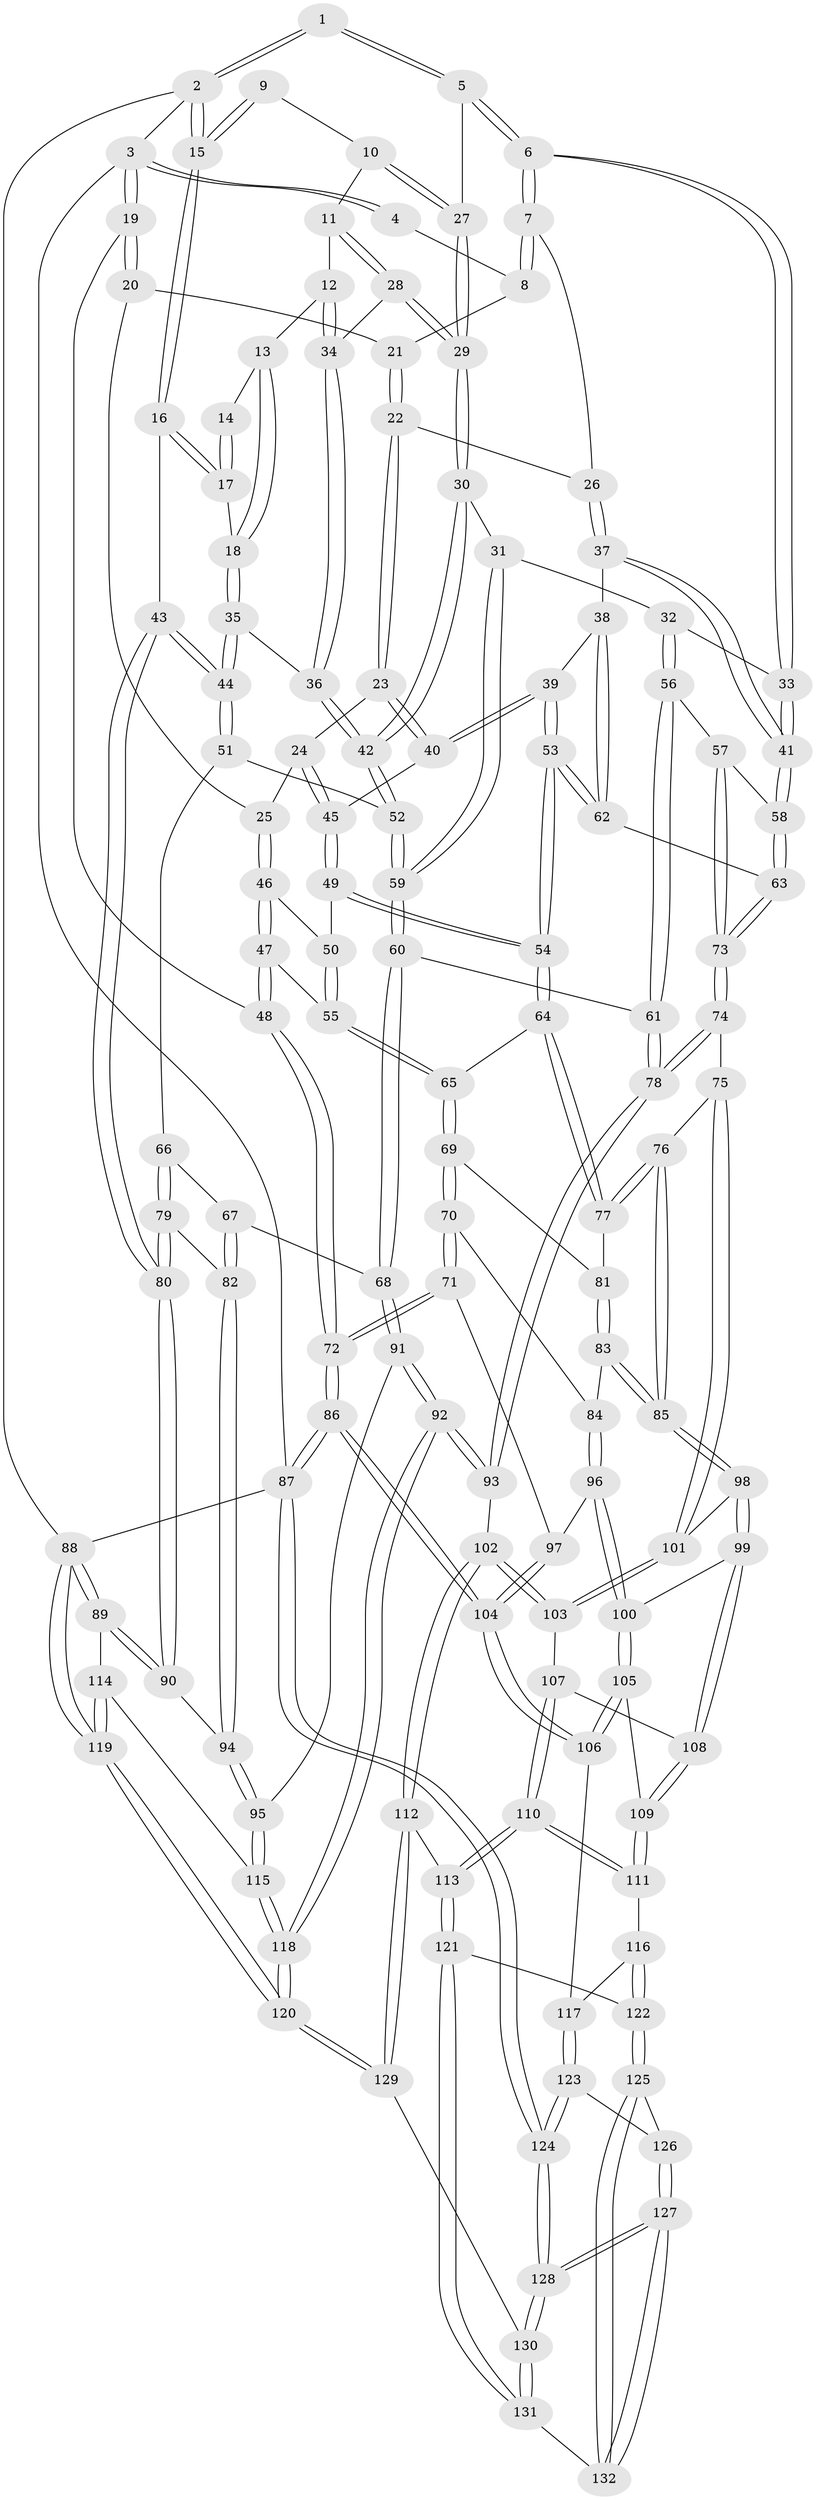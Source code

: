 // Generated by graph-tools (version 1.1) at 2025/38/03/09/25 02:38:47]
// undirected, 132 vertices, 327 edges
graph export_dot {
graph [start="1"]
  node [color=gray90,style=filled];
  1 [pos="+0.5844270544317011+0"];
  2 [pos="+1+0"];
  3 [pos="+0+0"];
  4 [pos="+0.32524785284351876+0"];
  5 [pos="+0.6364922071344322+0.0300146967134957"];
  6 [pos="+0.5640205181414379+0.18859370056000715"];
  7 [pos="+0.4644775003835158+0.2040571456018431"];
  8 [pos="+0.2835603588641999+0"];
  9 [pos="+0.9148637501606226+0.0976290927620926"];
  10 [pos="+0.7388943605635124+0.10032538514984078"];
  11 [pos="+0.7777731722708418+0.1656468043902166"];
  12 [pos="+0.8025085670564975+0.1933818015993458"];
  13 [pos="+0.9058430559811155+0.1674201002888344"];
  14 [pos="+0.9099211959545179+0.1626336787460482"];
  15 [pos="+1+0"];
  16 [pos="+1+0.3433967513012866"];
  17 [pos="+0.940794751453181+0.1874385359853098"];
  18 [pos="+0.885180271510109+0.25443771988178376"];
  19 [pos="+0+0.04672530611773603"];
  20 [pos="+0.04029245097307259+0.10841677720767859"];
  21 [pos="+0.26291515049639763+0.011846357116698377"];
  22 [pos="+0.26417291349880123+0.12641473843695802"];
  23 [pos="+0.25388380833475344+0.1539650514613866"];
  24 [pos="+0.1095397853228803+0.2486030583727258"];
  25 [pos="+0.08092803296591622+0.2552475490555009"];
  26 [pos="+0.40464038563720195+0.23349022280861753"];
  27 [pos="+0.6450544078487923+0.0377166161223686"];
  28 [pos="+0.7392003234088941+0.25794517857446064"];
  29 [pos="+0.7146395349611303+0.30374660737362275"];
  30 [pos="+0.7144553051624626+0.31947222749062343"];
  31 [pos="+0.6364070736893083+0.33752725655443583"];
  32 [pos="+0.629984895146523+0.33508517759545303"];
  33 [pos="+0.5654649127933297+0.23862564382871654"];
  34 [pos="+0.823782053313392+0.2372427207533541"];
  35 [pos="+0.8823338522332093+0.26485486615567516"];
  36 [pos="+0.8398656173735757+0.26780334972878367"];
  37 [pos="+0.40875692212730386+0.33898758409180585"];
  38 [pos="+0.39165708415992817+0.3437614669079271"];
  39 [pos="+0.3259077430204369+0.33264065571489315"];
  40 [pos="+0.2622705546781612+0.2609370603561587"];
  41 [pos="+0.4456786984122839+0.35305093529897325"];
  42 [pos="+0.7868130149973838+0.3489009443977911"];
  43 [pos="+1+0.35042462934957613"];
  44 [pos="+1+0.3419161609763613"];
  45 [pos="+0.1983662214940344+0.3323209300171026"];
  46 [pos="+0.057284031502959874+0.2819265914325565"];
  47 [pos="+0+0.3237975877472832"];
  48 [pos="+0+0.3166006463477439"];
  49 [pos="+0.18775660189945195+0.3688959645459997"];
  50 [pos="+0.15955756194512263+0.3672330510381032"];
  51 [pos="+0.8085846220081919+0.3784896514683292"];
  52 [pos="+0.7928513010828163+0.3660107590710709"];
  53 [pos="+0.23480003100094038+0.44297312374358533"];
  54 [pos="+0.23221834382804982+0.4439741647965382"];
  55 [pos="+0.06844022096513099+0.41732120080284596"];
  56 [pos="+0.5102731278208344+0.4310643056049123"];
  57 [pos="+0.49914192890732095+0.42637631545424254"];
  58 [pos="+0.470797280287472+0.3914828700276661"];
  59 [pos="+0.6786040580937344+0.5118341911206993"];
  60 [pos="+0.677483306637214+0.5169099078523478"];
  61 [pos="+0.560539769836956+0.5059211644349003"];
  62 [pos="+0.345916075784744+0.4553708952814144"];
  63 [pos="+0.359065940933369+0.4717156780810523"];
  64 [pos="+0.22705385746501655+0.45512647002590734"];
  65 [pos="+0.07731810917915236+0.4550184837778532"];
  66 [pos="+0.8512550709800248+0.45857983297309846"];
  67 [pos="+0.8219866059426267+0.5117553827561093"];
  68 [pos="+0.6831945831415934+0.5250950529665924"];
  69 [pos="+0.06520889987899645+0.4898254406339291"];
  70 [pos="+0+0.5519424591092438"];
  71 [pos="+0+0.5688211827778711"];
  72 [pos="+0+0.5944705230663914"];
  73 [pos="+0.3884565542718218+0.5243498932478052"];
  74 [pos="+0.3857156501986789+0.5510276987217361"];
  75 [pos="+0.32125798792290694+0.5907089852862583"];
  76 [pos="+0.29789505990881454+0.5844652570312598"];
  77 [pos="+0.22659945060177558+0.466024498306707"];
  78 [pos="+0.49229334153187176+0.6093071275857934"];
  79 [pos="+1+0.47235231306782083"];
  80 [pos="+1+0.4664419646941383"];
  81 [pos="+0.1550367303115062+0.550748841721912"];
  82 [pos="+0.8704548788021648+0.5993435625645978"];
  83 [pos="+0.1533406664272236+0.5954185721072166"];
  84 [pos="+0.13563766404687336+0.6069078367272677"];
  85 [pos="+0.21805612007263556+0.6253511879007484"];
  86 [pos="+0+0.7713247834658621"];
  87 [pos="+0+1"];
  88 [pos="+1+1"];
  89 [pos="+1+0.7944269868714784"];
  90 [pos="+1+0.5630801961285393"];
  91 [pos="+0.7073376174564044+0.7018892089843183"];
  92 [pos="+0.5812976712649772+0.8012853759039772"];
  93 [pos="+0.5276000394669917+0.7725466030047726"];
  94 [pos="+0.8300489585860195+0.695179889858438"];
  95 [pos="+0.8235881561020139+0.70668853264855"];
  96 [pos="+0.10437176662656951+0.6707649466444017"];
  97 [pos="+0.09594514587321396+0.6699671878309029"];
  98 [pos="+0.21815598604772726+0.681310492886519"];
  99 [pos="+0.2180368158846794+0.6885129635702796"];
  100 [pos="+0.10445908215395111+0.6709521189569498"];
  101 [pos="+0.33401874131454845+0.6491806554253465"];
  102 [pos="+0.49324918102459353+0.7744976687060614"];
  103 [pos="+0.340789404480125+0.6781148751745675"];
  104 [pos="+0+0.7836375611009153"];
  105 [pos="+0.12308227714375507+0.7607901371329889"];
  106 [pos="+0.03275385008943156+0.8236188449614615"];
  107 [pos="+0.24838355977026888+0.7456965057919562"];
  108 [pos="+0.22996966651326822+0.7375606222328273"];
  109 [pos="+0.15522596037021988+0.7648117949495744"];
  110 [pos="+0.2990808674690388+0.8401096923614418"];
  111 [pos="+0.1839278655810676+0.8516911052478533"];
  112 [pos="+0.323255706775738+0.8589776661972245"];
  113 [pos="+0.32126430229844677+0.8591920512178115"];
  114 [pos="+0.9112473364135938+0.7740586886604285"];
  115 [pos="+0.871558962244112+0.7531205449695096"];
  116 [pos="+0.1753016210848653+0.8637526600853316"];
  117 [pos="+0.03793562348598165+0.8304057120172834"];
  118 [pos="+0.6551385417074412+1"];
  119 [pos="+0.8240013339811134+1"];
  120 [pos="+0.6613403507777736+1"];
  121 [pos="+0.308681236214969+0.8806368628824628"];
  122 [pos="+0.17007301281636358+0.911689100117422"];
  123 [pos="+0.06314395612493247+0.8818575481023658"];
  124 [pos="+0+1"];
  125 [pos="+0.16253362220143075+0.9265915435690862"];
  126 [pos="+0.07748362683254124+0.8947437365580609"];
  127 [pos="+0.12256340754305795+1"];
  128 [pos="+0.09234678098266098+1"];
  129 [pos="+0.5716060755415516+1"];
  130 [pos="+0.41137417004871046+1"];
  131 [pos="+0.2915801275960719+0.9285589930683468"];
  132 [pos="+0.18120996546999354+1"];
  1 -- 2;
  1 -- 2;
  1 -- 5;
  1 -- 5;
  2 -- 3;
  2 -- 15;
  2 -- 15;
  2 -- 88;
  3 -- 4;
  3 -- 4;
  3 -- 19;
  3 -- 19;
  3 -- 87;
  4 -- 8;
  5 -- 6;
  5 -- 6;
  5 -- 27;
  6 -- 7;
  6 -- 7;
  6 -- 33;
  6 -- 33;
  7 -- 8;
  7 -- 8;
  7 -- 26;
  8 -- 21;
  9 -- 10;
  9 -- 15;
  9 -- 15;
  10 -- 11;
  10 -- 27;
  10 -- 27;
  11 -- 12;
  11 -- 28;
  11 -- 28;
  12 -- 13;
  12 -- 34;
  12 -- 34;
  13 -- 14;
  13 -- 18;
  13 -- 18;
  14 -- 17;
  14 -- 17;
  15 -- 16;
  15 -- 16;
  16 -- 17;
  16 -- 17;
  16 -- 43;
  17 -- 18;
  18 -- 35;
  18 -- 35;
  19 -- 20;
  19 -- 20;
  19 -- 48;
  20 -- 21;
  20 -- 25;
  21 -- 22;
  21 -- 22;
  22 -- 23;
  22 -- 23;
  22 -- 26;
  23 -- 24;
  23 -- 40;
  23 -- 40;
  24 -- 25;
  24 -- 45;
  24 -- 45;
  25 -- 46;
  25 -- 46;
  26 -- 37;
  26 -- 37;
  27 -- 29;
  27 -- 29;
  28 -- 29;
  28 -- 29;
  28 -- 34;
  29 -- 30;
  29 -- 30;
  30 -- 31;
  30 -- 42;
  30 -- 42;
  31 -- 32;
  31 -- 59;
  31 -- 59;
  32 -- 33;
  32 -- 56;
  32 -- 56;
  33 -- 41;
  33 -- 41;
  34 -- 36;
  34 -- 36;
  35 -- 36;
  35 -- 44;
  35 -- 44;
  36 -- 42;
  36 -- 42;
  37 -- 38;
  37 -- 41;
  37 -- 41;
  38 -- 39;
  38 -- 62;
  38 -- 62;
  39 -- 40;
  39 -- 40;
  39 -- 53;
  39 -- 53;
  40 -- 45;
  41 -- 58;
  41 -- 58;
  42 -- 52;
  42 -- 52;
  43 -- 44;
  43 -- 44;
  43 -- 80;
  43 -- 80;
  44 -- 51;
  44 -- 51;
  45 -- 49;
  45 -- 49;
  46 -- 47;
  46 -- 47;
  46 -- 50;
  47 -- 48;
  47 -- 48;
  47 -- 55;
  48 -- 72;
  48 -- 72;
  49 -- 50;
  49 -- 54;
  49 -- 54;
  50 -- 55;
  50 -- 55;
  51 -- 52;
  51 -- 66;
  52 -- 59;
  52 -- 59;
  53 -- 54;
  53 -- 54;
  53 -- 62;
  53 -- 62;
  54 -- 64;
  54 -- 64;
  55 -- 65;
  55 -- 65;
  56 -- 57;
  56 -- 61;
  56 -- 61;
  57 -- 58;
  57 -- 73;
  57 -- 73;
  58 -- 63;
  58 -- 63;
  59 -- 60;
  59 -- 60;
  60 -- 61;
  60 -- 68;
  60 -- 68;
  61 -- 78;
  61 -- 78;
  62 -- 63;
  63 -- 73;
  63 -- 73;
  64 -- 65;
  64 -- 77;
  64 -- 77;
  65 -- 69;
  65 -- 69;
  66 -- 67;
  66 -- 79;
  66 -- 79;
  67 -- 68;
  67 -- 82;
  67 -- 82;
  68 -- 91;
  68 -- 91;
  69 -- 70;
  69 -- 70;
  69 -- 81;
  70 -- 71;
  70 -- 71;
  70 -- 84;
  71 -- 72;
  71 -- 72;
  71 -- 97;
  72 -- 86;
  72 -- 86;
  73 -- 74;
  73 -- 74;
  74 -- 75;
  74 -- 78;
  74 -- 78;
  75 -- 76;
  75 -- 101;
  75 -- 101;
  76 -- 77;
  76 -- 77;
  76 -- 85;
  76 -- 85;
  77 -- 81;
  78 -- 93;
  78 -- 93;
  79 -- 80;
  79 -- 80;
  79 -- 82;
  80 -- 90;
  80 -- 90;
  81 -- 83;
  81 -- 83;
  82 -- 94;
  82 -- 94;
  83 -- 84;
  83 -- 85;
  83 -- 85;
  84 -- 96;
  84 -- 96;
  85 -- 98;
  85 -- 98;
  86 -- 87;
  86 -- 87;
  86 -- 104;
  86 -- 104;
  87 -- 124;
  87 -- 124;
  87 -- 88;
  88 -- 89;
  88 -- 89;
  88 -- 119;
  88 -- 119;
  89 -- 90;
  89 -- 90;
  89 -- 114;
  90 -- 94;
  91 -- 92;
  91 -- 92;
  91 -- 95;
  92 -- 93;
  92 -- 93;
  92 -- 118;
  92 -- 118;
  93 -- 102;
  94 -- 95;
  94 -- 95;
  95 -- 115;
  95 -- 115;
  96 -- 97;
  96 -- 100;
  96 -- 100;
  97 -- 104;
  97 -- 104;
  98 -- 99;
  98 -- 99;
  98 -- 101;
  99 -- 100;
  99 -- 108;
  99 -- 108;
  100 -- 105;
  100 -- 105;
  101 -- 103;
  101 -- 103;
  102 -- 103;
  102 -- 103;
  102 -- 112;
  102 -- 112;
  103 -- 107;
  104 -- 106;
  104 -- 106;
  105 -- 106;
  105 -- 106;
  105 -- 109;
  106 -- 117;
  107 -- 108;
  107 -- 110;
  107 -- 110;
  108 -- 109;
  108 -- 109;
  109 -- 111;
  109 -- 111;
  110 -- 111;
  110 -- 111;
  110 -- 113;
  110 -- 113;
  111 -- 116;
  112 -- 113;
  112 -- 129;
  112 -- 129;
  113 -- 121;
  113 -- 121;
  114 -- 115;
  114 -- 119;
  114 -- 119;
  115 -- 118;
  115 -- 118;
  116 -- 117;
  116 -- 122;
  116 -- 122;
  117 -- 123;
  117 -- 123;
  118 -- 120;
  118 -- 120;
  119 -- 120;
  119 -- 120;
  120 -- 129;
  120 -- 129;
  121 -- 122;
  121 -- 131;
  121 -- 131;
  122 -- 125;
  122 -- 125;
  123 -- 124;
  123 -- 124;
  123 -- 126;
  124 -- 128;
  124 -- 128;
  125 -- 126;
  125 -- 132;
  125 -- 132;
  126 -- 127;
  126 -- 127;
  127 -- 128;
  127 -- 128;
  127 -- 132;
  127 -- 132;
  128 -- 130;
  128 -- 130;
  129 -- 130;
  130 -- 131;
  130 -- 131;
  131 -- 132;
}
